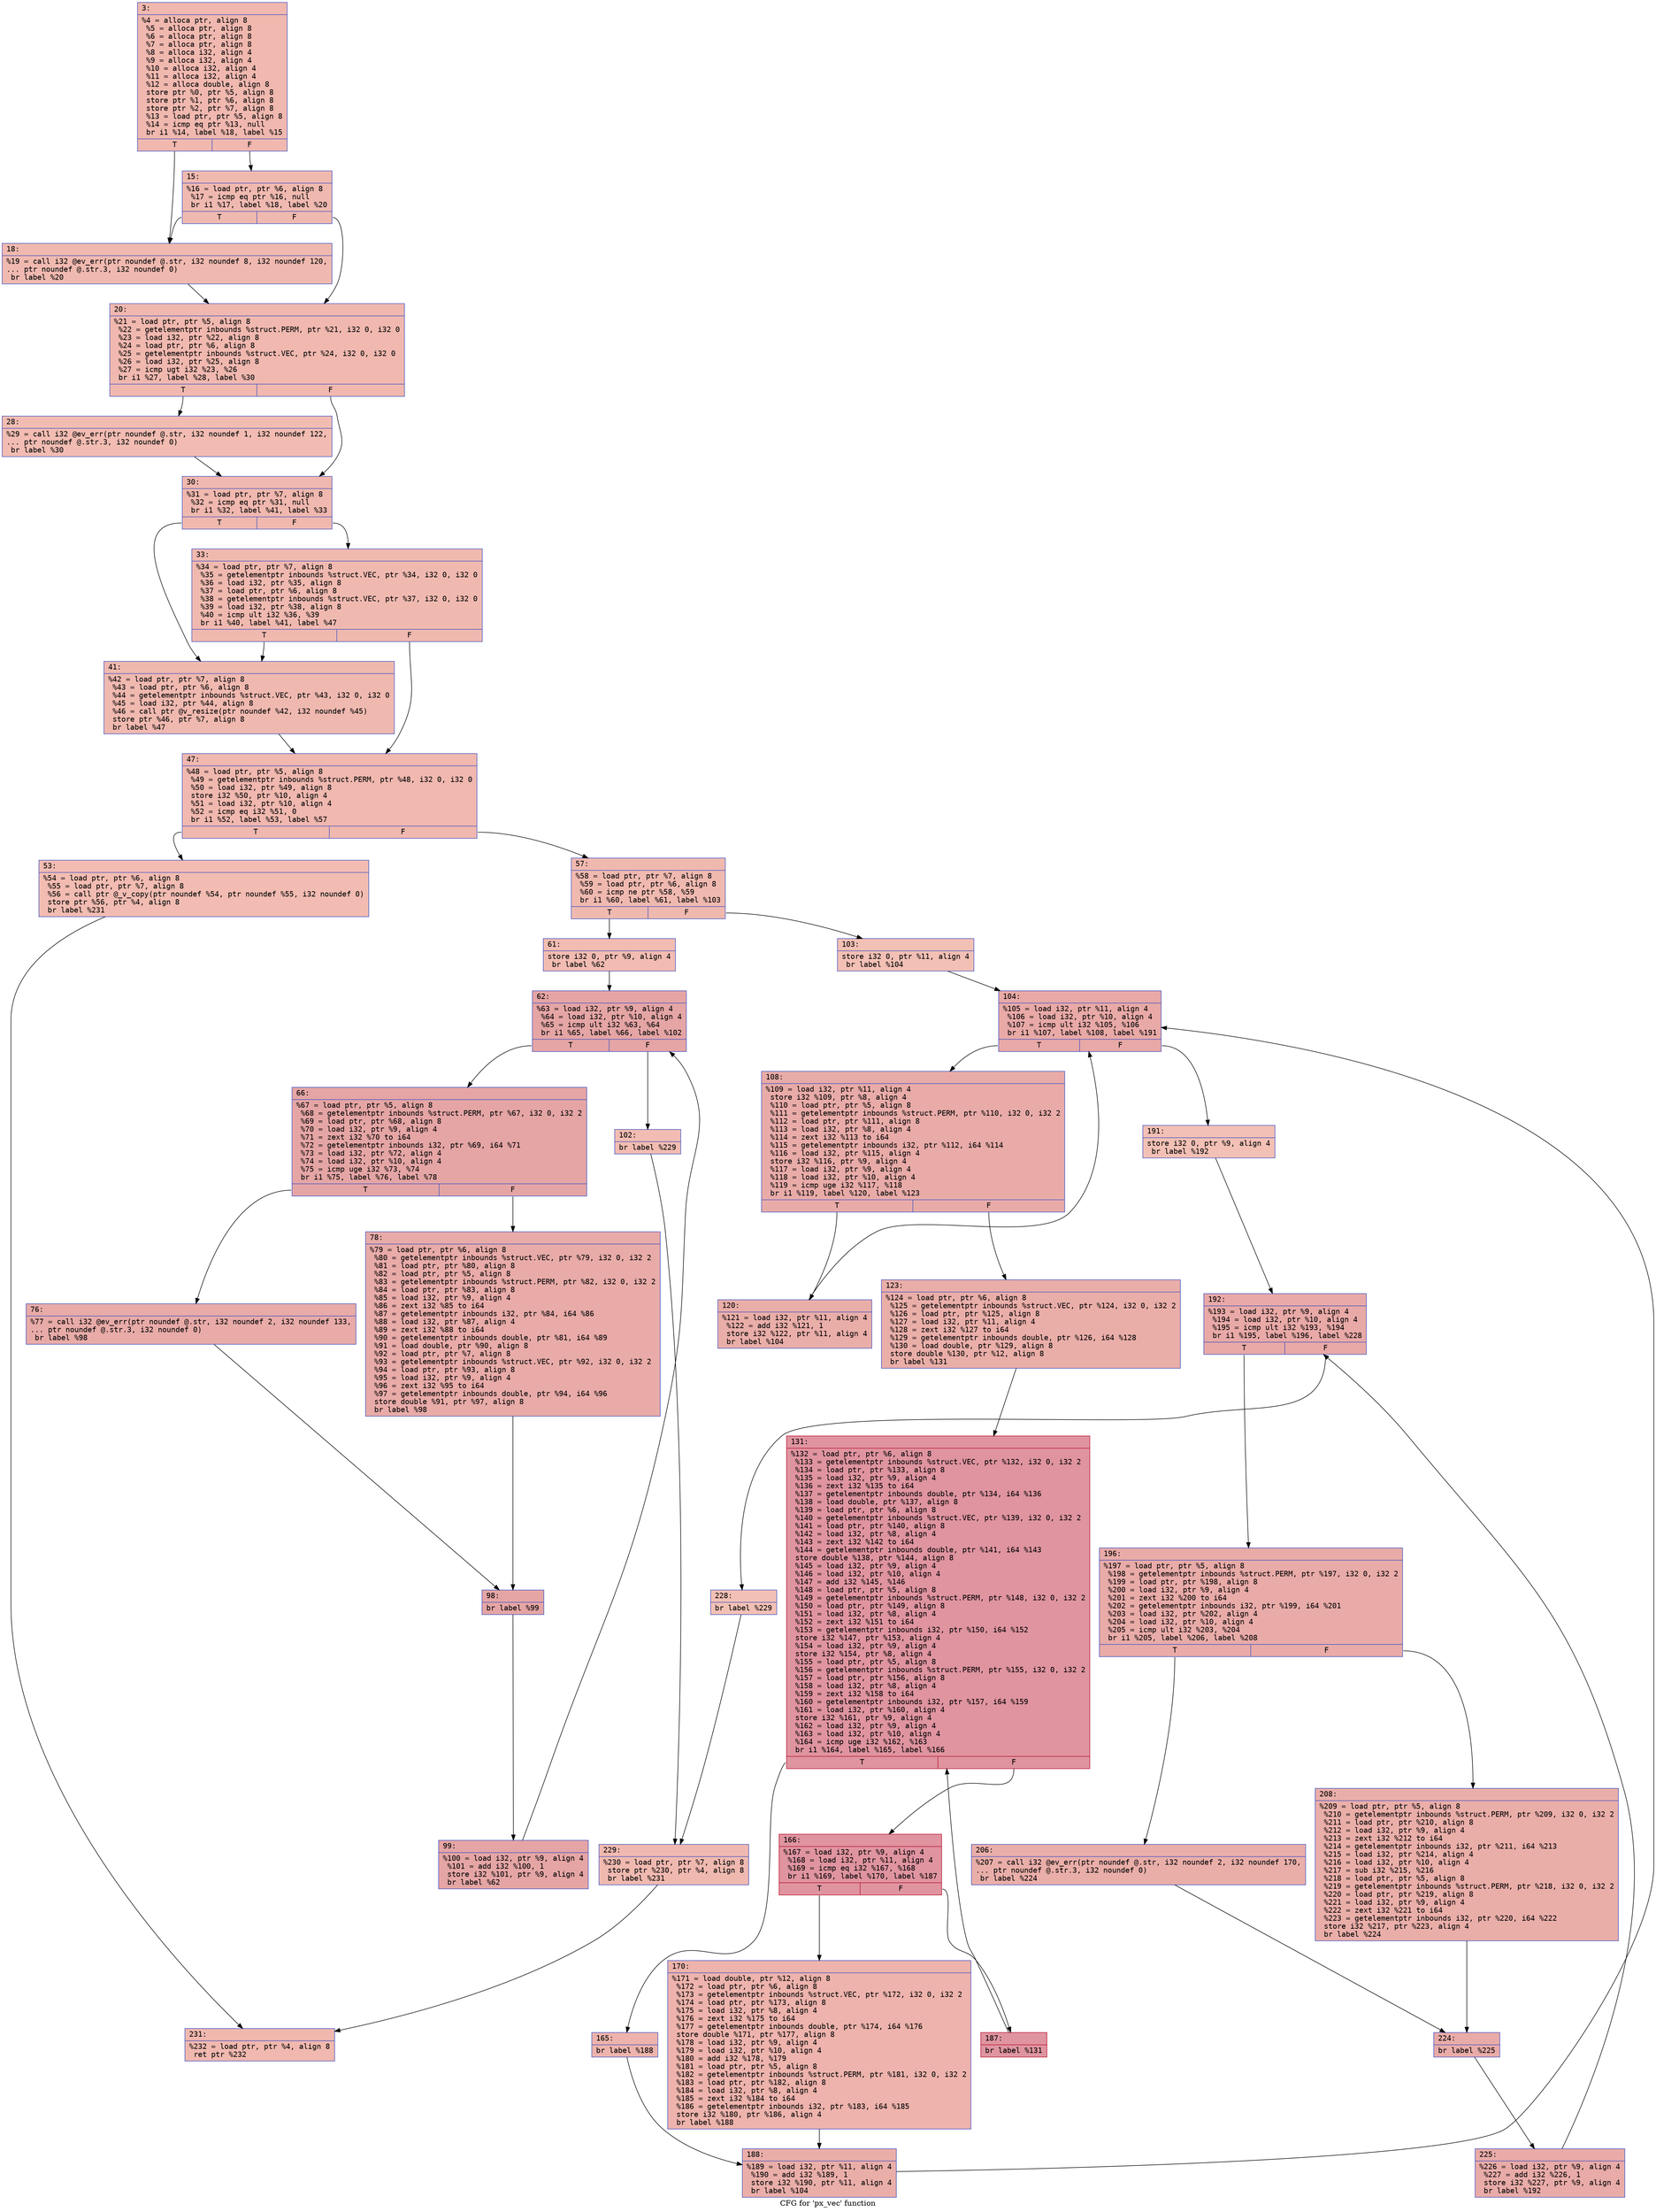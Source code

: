 digraph "CFG for 'px_vec' function" {
	label="CFG for 'px_vec' function";

	Node0x6000018cebc0 [shape=record,color="#3d50c3ff", style=filled, fillcolor="#dc5d4a70" fontname="Courier",label="{3:\l|  %4 = alloca ptr, align 8\l  %5 = alloca ptr, align 8\l  %6 = alloca ptr, align 8\l  %7 = alloca ptr, align 8\l  %8 = alloca i32, align 4\l  %9 = alloca i32, align 4\l  %10 = alloca i32, align 4\l  %11 = alloca i32, align 4\l  %12 = alloca double, align 8\l  store ptr %0, ptr %5, align 8\l  store ptr %1, ptr %6, align 8\l  store ptr %2, ptr %7, align 8\l  %13 = load ptr, ptr %5, align 8\l  %14 = icmp eq ptr %13, null\l  br i1 %14, label %18, label %15\l|{<s0>T|<s1>F}}"];
	Node0x6000018cebc0:s0 -> Node0x6000018cec60[tooltip="3 -> 18\nProbability 37.50%" ];
	Node0x6000018cebc0:s1 -> Node0x6000018cec10[tooltip="3 -> 15\nProbability 62.50%" ];
	Node0x6000018cec10 [shape=record,color="#3d50c3ff", style=filled, fillcolor="#de614d70" fontname="Courier",label="{15:\l|  %16 = load ptr, ptr %6, align 8\l  %17 = icmp eq ptr %16, null\l  br i1 %17, label %18, label %20\l|{<s0>T|<s1>F}}"];
	Node0x6000018cec10:s0 -> Node0x6000018cec60[tooltip="15 -> 18\nProbability 37.50%" ];
	Node0x6000018cec10:s1 -> Node0x6000018cecb0[tooltip="15 -> 20\nProbability 62.50%" ];
	Node0x6000018cec60 [shape=record,color="#3d50c3ff", style=filled, fillcolor="#de614d70" fontname="Courier",label="{18:\l|  %19 = call i32 @ev_err(ptr noundef @.str, i32 noundef 8, i32 noundef 120,\l... ptr noundef @.str.3, i32 noundef 0)\l  br label %20\l}"];
	Node0x6000018cec60 -> Node0x6000018cecb0[tooltip="18 -> 20\nProbability 100.00%" ];
	Node0x6000018cecb0 [shape=record,color="#3d50c3ff", style=filled, fillcolor="#dc5d4a70" fontname="Courier",label="{20:\l|  %21 = load ptr, ptr %5, align 8\l  %22 = getelementptr inbounds %struct.PERM, ptr %21, i32 0, i32 0\l  %23 = load i32, ptr %22, align 8\l  %24 = load ptr, ptr %6, align 8\l  %25 = getelementptr inbounds %struct.VEC, ptr %24, i32 0, i32 0\l  %26 = load i32, ptr %25, align 8\l  %27 = icmp ugt i32 %23, %26\l  br i1 %27, label %28, label %30\l|{<s0>T|<s1>F}}"];
	Node0x6000018cecb0:s0 -> Node0x6000018ced00[tooltip="20 -> 28\nProbability 50.00%" ];
	Node0x6000018cecb0:s1 -> Node0x6000018ced50[tooltip="20 -> 30\nProbability 50.00%" ];
	Node0x6000018ced00 [shape=record,color="#3d50c3ff", style=filled, fillcolor="#e1675170" fontname="Courier",label="{28:\l|  %29 = call i32 @ev_err(ptr noundef @.str, i32 noundef 1, i32 noundef 122,\l... ptr noundef @.str.3, i32 noundef 0)\l  br label %30\l}"];
	Node0x6000018ced00 -> Node0x6000018ced50[tooltip="28 -> 30\nProbability 100.00%" ];
	Node0x6000018ced50 [shape=record,color="#3d50c3ff", style=filled, fillcolor="#dc5d4a70" fontname="Courier",label="{30:\l|  %31 = load ptr, ptr %7, align 8\l  %32 = icmp eq ptr %31, null\l  br i1 %32, label %41, label %33\l|{<s0>T|<s1>F}}"];
	Node0x6000018ced50:s0 -> Node0x6000018cedf0[tooltip="30 -> 41\nProbability 37.50%" ];
	Node0x6000018ced50:s1 -> Node0x6000018ceda0[tooltip="30 -> 33\nProbability 62.50%" ];
	Node0x6000018ceda0 [shape=record,color="#3d50c3ff", style=filled, fillcolor="#de614d70" fontname="Courier",label="{33:\l|  %34 = load ptr, ptr %7, align 8\l  %35 = getelementptr inbounds %struct.VEC, ptr %34, i32 0, i32 0\l  %36 = load i32, ptr %35, align 8\l  %37 = load ptr, ptr %6, align 8\l  %38 = getelementptr inbounds %struct.VEC, ptr %37, i32 0, i32 0\l  %39 = load i32, ptr %38, align 8\l  %40 = icmp ult i32 %36, %39\l  br i1 %40, label %41, label %47\l|{<s0>T|<s1>F}}"];
	Node0x6000018ceda0:s0 -> Node0x6000018cedf0[tooltip="33 -> 41\nProbability 50.00%" ];
	Node0x6000018ceda0:s1 -> Node0x6000018cee40[tooltip="33 -> 47\nProbability 50.00%" ];
	Node0x6000018cedf0 [shape=record,color="#3d50c3ff", style=filled, fillcolor="#de614d70" fontname="Courier",label="{41:\l|  %42 = load ptr, ptr %7, align 8\l  %43 = load ptr, ptr %6, align 8\l  %44 = getelementptr inbounds %struct.VEC, ptr %43, i32 0, i32 0\l  %45 = load i32, ptr %44, align 8\l  %46 = call ptr @v_resize(ptr noundef %42, i32 noundef %45)\l  store ptr %46, ptr %7, align 8\l  br label %47\l}"];
	Node0x6000018cedf0 -> Node0x6000018cee40[tooltip="41 -> 47\nProbability 100.00%" ];
	Node0x6000018cee40 [shape=record,color="#3d50c3ff", style=filled, fillcolor="#dc5d4a70" fontname="Courier",label="{47:\l|  %48 = load ptr, ptr %5, align 8\l  %49 = getelementptr inbounds %struct.PERM, ptr %48, i32 0, i32 0\l  %50 = load i32, ptr %49, align 8\l  store i32 %50, ptr %10, align 4\l  %51 = load i32, ptr %10, align 4\l  %52 = icmp eq i32 %51, 0\l  br i1 %52, label %53, label %57\l|{<s0>T|<s1>F}}"];
	Node0x6000018cee40:s0 -> Node0x6000018cee90[tooltip="47 -> 53\nProbability 37.50%" ];
	Node0x6000018cee40:s1 -> Node0x6000018ceee0[tooltip="47 -> 57\nProbability 62.50%" ];
	Node0x6000018cee90 [shape=record,color="#3d50c3ff", style=filled, fillcolor="#e1675170" fontname="Courier",label="{53:\l|  %54 = load ptr, ptr %6, align 8\l  %55 = load ptr, ptr %7, align 8\l  %56 = call ptr @_v_copy(ptr noundef %54, ptr noundef %55, i32 noundef 0)\l  store ptr %56, ptr %4, align 8\l  br label %231\l}"];
	Node0x6000018cee90 -> Node0x6000018cf7f0[tooltip="53 -> 231\nProbability 100.00%" ];
	Node0x6000018ceee0 [shape=record,color="#3d50c3ff", style=filled, fillcolor="#de614d70" fontname="Courier",label="{57:\l|  %58 = load ptr, ptr %7, align 8\l  %59 = load ptr, ptr %6, align 8\l  %60 = icmp ne ptr %58, %59\l  br i1 %60, label %61, label %103\l|{<s0>T|<s1>F}}"];
	Node0x6000018ceee0:s0 -> Node0x6000018cef30[tooltip="57 -> 61\nProbability 62.50%" ];
	Node0x6000018ceee0:s1 -> Node0x6000018cf1b0[tooltip="57 -> 103\nProbability 37.50%" ];
	Node0x6000018cef30 [shape=record,color="#3d50c3ff", style=filled, fillcolor="#e1675170" fontname="Courier",label="{61:\l|  store i32 0, ptr %9, align 4\l  br label %62\l}"];
	Node0x6000018cef30 -> Node0x6000018cef80[tooltip="61 -> 62\nProbability 100.00%" ];
	Node0x6000018cef80 [shape=record,color="#3d50c3ff", style=filled, fillcolor="#c5333470" fontname="Courier",label="{62:\l|  %63 = load i32, ptr %9, align 4\l  %64 = load i32, ptr %10, align 4\l  %65 = icmp ult i32 %63, %64\l  br i1 %65, label %66, label %102\l|{<s0>T|<s1>F}}"];
	Node0x6000018cef80:s0 -> Node0x6000018cefd0[tooltip="62 -> 66\nProbability 96.88%" ];
	Node0x6000018cef80:s1 -> Node0x6000018cf160[tooltip="62 -> 102\nProbability 3.12%" ];
	Node0x6000018cefd0 [shape=record,color="#3d50c3ff", style=filled, fillcolor="#c5333470" fontname="Courier",label="{66:\l|  %67 = load ptr, ptr %5, align 8\l  %68 = getelementptr inbounds %struct.PERM, ptr %67, i32 0, i32 2\l  %69 = load ptr, ptr %68, align 8\l  %70 = load i32, ptr %9, align 4\l  %71 = zext i32 %70 to i64\l  %72 = getelementptr inbounds i32, ptr %69, i64 %71\l  %73 = load i32, ptr %72, align 4\l  %74 = load i32, ptr %10, align 4\l  %75 = icmp uge i32 %73, %74\l  br i1 %75, label %76, label %78\l|{<s0>T|<s1>F}}"];
	Node0x6000018cefd0:s0 -> Node0x6000018cf020[tooltip="66 -> 76\nProbability 50.00%" ];
	Node0x6000018cefd0:s1 -> Node0x6000018cf070[tooltip="66 -> 78\nProbability 50.00%" ];
	Node0x6000018cf020 [shape=record,color="#3d50c3ff", style=filled, fillcolor="#cc403a70" fontname="Courier",label="{76:\l|  %77 = call i32 @ev_err(ptr noundef @.str, i32 noundef 2, i32 noundef 133,\l... ptr noundef @.str.3, i32 noundef 0)\l  br label %98\l}"];
	Node0x6000018cf020 -> Node0x6000018cf0c0[tooltip="76 -> 98\nProbability 100.00%" ];
	Node0x6000018cf070 [shape=record,color="#3d50c3ff", style=filled, fillcolor="#cc403a70" fontname="Courier",label="{78:\l|  %79 = load ptr, ptr %6, align 8\l  %80 = getelementptr inbounds %struct.VEC, ptr %79, i32 0, i32 2\l  %81 = load ptr, ptr %80, align 8\l  %82 = load ptr, ptr %5, align 8\l  %83 = getelementptr inbounds %struct.PERM, ptr %82, i32 0, i32 2\l  %84 = load ptr, ptr %83, align 8\l  %85 = load i32, ptr %9, align 4\l  %86 = zext i32 %85 to i64\l  %87 = getelementptr inbounds i32, ptr %84, i64 %86\l  %88 = load i32, ptr %87, align 4\l  %89 = zext i32 %88 to i64\l  %90 = getelementptr inbounds double, ptr %81, i64 %89\l  %91 = load double, ptr %90, align 8\l  %92 = load ptr, ptr %7, align 8\l  %93 = getelementptr inbounds %struct.VEC, ptr %92, i32 0, i32 2\l  %94 = load ptr, ptr %93, align 8\l  %95 = load i32, ptr %9, align 4\l  %96 = zext i32 %95 to i64\l  %97 = getelementptr inbounds double, ptr %94, i64 %96\l  store double %91, ptr %97, align 8\l  br label %98\l}"];
	Node0x6000018cf070 -> Node0x6000018cf0c0[tooltip="78 -> 98\nProbability 100.00%" ];
	Node0x6000018cf0c0 [shape=record,color="#3d50c3ff", style=filled, fillcolor="#c5333470" fontname="Courier",label="{98:\l|  br label %99\l}"];
	Node0x6000018cf0c0 -> Node0x6000018cf110[tooltip="98 -> 99\nProbability 100.00%" ];
	Node0x6000018cf110 [shape=record,color="#3d50c3ff", style=filled, fillcolor="#c5333470" fontname="Courier",label="{99:\l|  %100 = load i32, ptr %9, align 4\l  %101 = add i32 %100, 1\l  store i32 %101, ptr %9, align 4\l  br label %62\l}"];
	Node0x6000018cf110 -> Node0x6000018cef80[tooltip="99 -> 62\nProbability 100.00%" ];
	Node0x6000018cf160 [shape=record,color="#3d50c3ff", style=filled, fillcolor="#e1675170" fontname="Courier",label="{102:\l|  br label %229\l}"];
	Node0x6000018cf160 -> Node0x6000018cf7a0[tooltip="102 -> 229\nProbability 100.00%" ];
	Node0x6000018cf1b0 [shape=record,color="#3d50c3ff", style=filled, fillcolor="#e5705870" fontname="Courier",label="{103:\l|  store i32 0, ptr %11, align 4\l  br label %104\l}"];
	Node0x6000018cf1b0 -> Node0x6000018cf200[tooltip="103 -> 104\nProbability 100.00%" ];
	Node0x6000018cf200 [shape=record,color="#3d50c3ff", style=filled, fillcolor="#ca3b3770" fontname="Courier",label="{104:\l|  %105 = load i32, ptr %11, align 4\l  %106 = load i32, ptr %10, align 4\l  %107 = icmp ult i32 %105, %106\l  br i1 %107, label %108, label %191\l|{<s0>T|<s1>F}}"];
	Node0x6000018cf200:s0 -> Node0x6000018cf250[tooltip="104 -> 108\nProbability 96.88%" ];
	Node0x6000018cf200:s1 -> Node0x6000018cf520[tooltip="104 -> 191\nProbability 3.12%" ];
	Node0x6000018cf250 [shape=record,color="#3d50c3ff", style=filled, fillcolor="#cc403a70" fontname="Courier",label="{108:\l|  %109 = load i32, ptr %11, align 4\l  store i32 %109, ptr %8, align 4\l  %110 = load ptr, ptr %5, align 8\l  %111 = getelementptr inbounds %struct.PERM, ptr %110, i32 0, i32 2\l  %112 = load ptr, ptr %111, align 8\l  %113 = load i32, ptr %8, align 4\l  %114 = zext i32 %113 to i64\l  %115 = getelementptr inbounds i32, ptr %112, i64 %114\l  %116 = load i32, ptr %115, align 4\l  store i32 %116, ptr %9, align 4\l  %117 = load i32, ptr %9, align 4\l  %118 = load i32, ptr %10, align 4\l  %119 = icmp uge i32 %117, %118\l  br i1 %119, label %120, label %123\l|{<s0>T|<s1>F}}"];
	Node0x6000018cf250:s0 -> Node0x6000018cf2a0[tooltip="108 -> 120\nProbability 50.00%" ];
	Node0x6000018cf250:s1 -> Node0x6000018cf2f0[tooltip="108 -> 123\nProbability 50.00%" ];
	Node0x6000018cf2a0 [shape=record,color="#3d50c3ff", style=filled, fillcolor="#d0473d70" fontname="Courier",label="{120:\l|  %121 = load i32, ptr %11, align 4\l  %122 = add i32 %121, 1\l  store i32 %122, ptr %11, align 4\l  br label %104\l}"];
	Node0x6000018cf2a0 -> Node0x6000018cf200[tooltip="120 -> 104\nProbability 100.00%" ];
	Node0x6000018cf2f0 [shape=record,color="#3d50c3ff", style=filled, fillcolor="#d0473d70" fontname="Courier",label="{123:\l|  %124 = load ptr, ptr %6, align 8\l  %125 = getelementptr inbounds %struct.VEC, ptr %124, i32 0, i32 2\l  %126 = load ptr, ptr %125, align 8\l  %127 = load i32, ptr %11, align 4\l  %128 = zext i32 %127 to i64\l  %129 = getelementptr inbounds double, ptr %126, i64 %128\l  %130 = load double, ptr %129, align 8\l  store double %130, ptr %12, align 8\l  br label %131\l}"];
	Node0x6000018cf2f0 -> Node0x6000018cf340[tooltip="123 -> 131\nProbability 100.00%" ];
	Node0x6000018cf340 [shape=record,color="#b70d28ff", style=filled, fillcolor="#b70d2870" fontname="Courier",label="{131:\l|  %132 = load ptr, ptr %6, align 8\l  %133 = getelementptr inbounds %struct.VEC, ptr %132, i32 0, i32 2\l  %134 = load ptr, ptr %133, align 8\l  %135 = load i32, ptr %9, align 4\l  %136 = zext i32 %135 to i64\l  %137 = getelementptr inbounds double, ptr %134, i64 %136\l  %138 = load double, ptr %137, align 8\l  %139 = load ptr, ptr %6, align 8\l  %140 = getelementptr inbounds %struct.VEC, ptr %139, i32 0, i32 2\l  %141 = load ptr, ptr %140, align 8\l  %142 = load i32, ptr %8, align 4\l  %143 = zext i32 %142 to i64\l  %144 = getelementptr inbounds double, ptr %141, i64 %143\l  store double %138, ptr %144, align 8\l  %145 = load i32, ptr %9, align 4\l  %146 = load i32, ptr %10, align 4\l  %147 = add i32 %145, %146\l  %148 = load ptr, ptr %5, align 8\l  %149 = getelementptr inbounds %struct.PERM, ptr %148, i32 0, i32 2\l  %150 = load ptr, ptr %149, align 8\l  %151 = load i32, ptr %8, align 4\l  %152 = zext i32 %151 to i64\l  %153 = getelementptr inbounds i32, ptr %150, i64 %152\l  store i32 %147, ptr %153, align 4\l  %154 = load i32, ptr %9, align 4\l  store i32 %154, ptr %8, align 4\l  %155 = load ptr, ptr %5, align 8\l  %156 = getelementptr inbounds %struct.PERM, ptr %155, i32 0, i32 2\l  %157 = load ptr, ptr %156, align 8\l  %158 = load i32, ptr %8, align 4\l  %159 = zext i32 %158 to i64\l  %160 = getelementptr inbounds i32, ptr %157, i64 %159\l  %161 = load i32, ptr %160, align 4\l  store i32 %161, ptr %9, align 4\l  %162 = load i32, ptr %9, align 4\l  %163 = load i32, ptr %10, align 4\l  %164 = icmp uge i32 %162, %163\l  br i1 %164, label %165, label %166\l|{<s0>T|<s1>F}}"];
	Node0x6000018cf340:s0 -> Node0x6000018cf390[tooltip="131 -> 165\nProbability 3.12%" ];
	Node0x6000018cf340:s1 -> Node0x6000018cf3e0[tooltip="131 -> 166\nProbability 96.88%" ];
	Node0x6000018cf390 [shape=record,color="#3d50c3ff", style=filled, fillcolor="#d6524470" fontname="Courier",label="{165:\l|  br label %188\l}"];
	Node0x6000018cf390 -> Node0x6000018cf4d0[tooltip="165 -> 188\nProbability 100.00%" ];
	Node0x6000018cf3e0 [shape=record,color="#b70d28ff", style=filled, fillcolor="#b70d2870" fontname="Courier",label="{166:\l|  %167 = load i32, ptr %9, align 4\l  %168 = load i32, ptr %11, align 4\l  %169 = icmp eq i32 %167, %168\l  br i1 %169, label %170, label %187\l|{<s0>T|<s1>F}}"];
	Node0x6000018cf3e0:s0 -> Node0x6000018cf430[tooltip="166 -> 170\nProbability 3.12%" ];
	Node0x6000018cf3e0:s1 -> Node0x6000018cf480[tooltip="166 -> 187\nProbability 96.88%" ];
	Node0x6000018cf430 [shape=record,color="#3d50c3ff", style=filled, fillcolor="#d6524470" fontname="Courier",label="{170:\l|  %171 = load double, ptr %12, align 8\l  %172 = load ptr, ptr %6, align 8\l  %173 = getelementptr inbounds %struct.VEC, ptr %172, i32 0, i32 2\l  %174 = load ptr, ptr %173, align 8\l  %175 = load i32, ptr %8, align 4\l  %176 = zext i32 %175 to i64\l  %177 = getelementptr inbounds double, ptr %174, i64 %176\l  store double %171, ptr %177, align 8\l  %178 = load i32, ptr %9, align 4\l  %179 = load i32, ptr %10, align 4\l  %180 = add i32 %178, %179\l  %181 = load ptr, ptr %5, align 8\l  %182 = getelementptr inbounds %struct.PERM, ptr %181, i32 0, i32 2\l  %183 = load ptr, ptr %182, align 8\l  %184 = load i32, ptr %8, align 4\l  %185 = zext i32 %184 to i64\l  %186 = getelementptr inbounds i32, ptr %183, i64 %185\l  store i32 %180, ptr %186, align 4\l  br label %188\l}"];
	Node0x6000018cf430 -> Node0x6000018cf4d0[tooltip="170 -> 188\nProbability 100.00%" ];
	Node0x6000018cf480 [shape=record,color="#b70d28ff", style=filled, fillcolor="#b70d2870" fontname="Courier",label="{187:\l|  br label %131\l}"];
	Node0x6000018cf480 -> Node0x6000018cf340[tooltip="187 -> 131\nProbability 100.00%" ];
	Node0x6000018cf4d0 [shape=record,color="#3d50c3ff", style=filled, fillcolor="#d0473d70" fontname="Courier",label="{188:\l|  %189 = load i32, ptr %11, align 4\l  %190 = add i32 %189, 1\l  store i32 %190, ptr %11, align 4\l  br label %104\l}"];
	Node0x6000018cf4d0 -> Node0x6000018cf200[tooltip="188 -> 104\nProbability 100.00%" ];
	Node0x6000018cf520 [shape=record,color="#3d50c3ff", style=filled, fillcolor="#e5705870" fontname="Courier",label="{191:\l|  store i32 0, ptr %9, align 4\l  br label %192\l}"];
	Node0x6000018cf520 -> Node0x6000018cf570[tooltip="191 -> 192\nProbability 100.00%" ];
	Node0x6000018cf570 [shape=record,color="#3d50c3ff", style=filled, fillcolor="#ca3b3770" fontname="Courier",label="{192:\l|  %193 = load i32, ptr %9, align 4\l  %194 = load i32, ptr %10, align 4\l  %195 = icmp ult i32 %193, %194\l  br i1 %195, label %196, label %228\l|{<s0>T|<s1>F}}"];
	Node0x6000018cf570:s0 -> Node0x6000018cf5c0[tooltip="192 -> 196\nProbability 96.88%" ];
	Node0x6000018cf570:s1 -> Node0x6000018cf750[tooltip="192 -> 228\nProbability 3.12%" ];
	Node0x6000018cf5c0 [shape=record,color="#3d50c3ff", style=filled, fillcolor="#cc403a70" fontname="Courier",label="{196:\l|  %197 = load ptr, ptr %5, align 8\l  %198 = getelementptr inbounds %struct.PERM, ptr %197, i32 0, i32 2\l  %199 = load ptr, ptr %198, align 8\l  %200 = load i32, ptr %9, align 4\l  %201 = zext i32 %200 to i64\l  %202 = getelementptr inbounds i32, ptr %199, i64 %201\l  %203 = load i32, ptr %202, align 4\l  %204 = load i32, ptr %10, align 4\l  %205 = icmp ult i32 %203, %204\l  br i1 %205, label %206, label %208\l|{<s0>T|<s1>F}}"];
	Node0x6000018cf5c0:s0 -> Node0x6000018cf610[tooltip="196 -> 206\nProbability 50.00%" ];
	Node0x6000018cf5c0:s1 -> Node0x6000018cf660[tooltip="196 -> 208\nProbability 50.00%" ];
	Node0x6000018cf610 [shape=record,color="#3d50c3ff", style=filled, fillcolor="#d0473d70" fontname="Courier",label="{206:\l|  %207 = call i32 @ev_err(ptr noundef @.str, i32 noundef 2, i32 noundef 170,\l... ptr noundef @.str.3, i32 noundef 0)\l  br label %224\l}"];
	Node0x6000018cf610 -> Node0x6000018cf6b0[tooltip="206 -> 224\nProbability 100.00%" ];
	Node0x6000018cf660 [shape=record,color="#3d50c3ff", style=filled, fillcolor="#d0473d70" fontname="Courier",label="{208:\l|  %209 = load ptr, ptr %5, align 8\l  %210 = getelementptr inbounds %struct.PERM, ptr %209, i32 0, i32 2\l  %211 = load ptr, ptr %210, align 8\l  %212 = load i32, ptr %9, align 4\l  %213 = zext i32 %212 to i64\l  %214 = getelementptr inbounds i32, ptr %211, i64 %213\l  %215 = load i32, ptr %214, align 4\l  %216 = load i32, ptr %10, align 4\l  %217 = sub i32 %215, %216\l  %218 = load ptr, ptr %5, align 8\l  %219 = getelementptr inbounds %struct.PERM, ptr %218, i32 0, i32 2\l  %220 = load ptr, ptr %219, align 8\l  %221 = load i32, ptr %9, align 4\l  %222 = zext i32 %221 to i64\l  %223 = getelementptr inbounds i32, ptr %220, i64 %222\l  store i32 %217, ptr %223, align 4\l  br label %224\l}"];
	Node0x6000018cf660 -> Node0x6000018cf6b0[tooltip="208 -> 224\nProbability 100.00%" ];
	Node0x6000018cf6b0 [shape=record,color="#3d50c3ff", style=filled, fillcolor="#cc403a70" fontname="Courier",label="{224:\l|  br label %225\l}"];
	Node0x6000018cf6b0 -> Node0x6000018cf700[tooltip="224 -> 225\nProbability 100.00%" ];
	Node0x6000018cf700 [shape=record,color="#3d50c3ff", style=filled, fillcolor="#cc403a70" fontname="Courier",label="{225:\l|  %226 = load i32, ptr %9, align 4\l  %227 = add i32 %226, 1\l  store i32 %227, ptr %9, align 4\l  br label %192\l}"];
	Node0x6000018cf700 -> Node0x6000018cf570[tooltip="225 -> 192\nProbability 100.00%" ];
	Node0x6000018cf750 [shape=record,color="#3d50c3ff", style=filled, fillcolor="#e5705870" fontname="Courier",label="{228:\l|  br label %229\l}"];
	Node0x6000018cf750 -> Node0x6000018cf7a0[tooltip="228 -> 229\nProbability 100.00%" ];
	Node0x6000018cf7a0 [shape=record,color="#3d50c3ff", style=filled, fillcolor="#de614d70" fontname="Courier",label="{229:\l|  %230 = load ptr, ptr %7, align 8\l  store ptr %230, ptr %4, align 8\l  br label %231\l}"];
	Node0x6000018cf7a0 -> Node0x6000018cf7f0[tooltip="229 -> 231\nProbability 100.00%" ];
	Node0x6000018cf7f0 [shape=record,color="#3d50c3ff", style=filled, fillcolor="#dc5d4a70" fontname="Courier",label="{231:\l|  %232 = load ptr, ptr %4, align 8\l  ret ptr %232\l}"];
}
